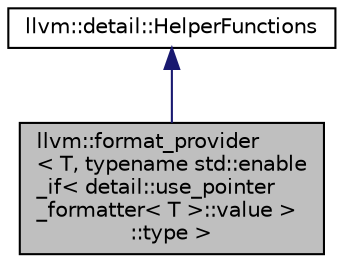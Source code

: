 digraph "llvm::format_provider&lt; T, typename std::enable_if&lt; detail::use_pointer_formatter&lt; T &gt;::value &gt;::type &gt;"
{
 // LATEX_PDF_SIZE
  bgcolor="transparent";
  edge [fontname="Helvetica",fontsize="10",labelfontname="Helvetica",labelfontsize="10"];
  node [fontname="Helvetica",fontsize="10",shape="box"];
  Node1 [label="llvm::format_provider\l\< T, typename std::enable\l_if\< detail::use_pointer\l_formatter\< T \>::value \>\l::type \>",height=0.2,width=0.4,color="black", fillcolor="grey75", style="filled", fontcolor="black",tooltip="Implementation of format_provider<T> for integral pointer types."];
  Node2 -> Node1 [dir="back",color="midnightblue",fontsize="10",style="solid",fontname="Helvetica"];
  Node2 [label="llvm::detail::HelperFunctions",height=0.2,width=0.4,color="black",URL="$classllvm_1_1detail_1_1HelperFunctions.html",tooltip=" "];
}
